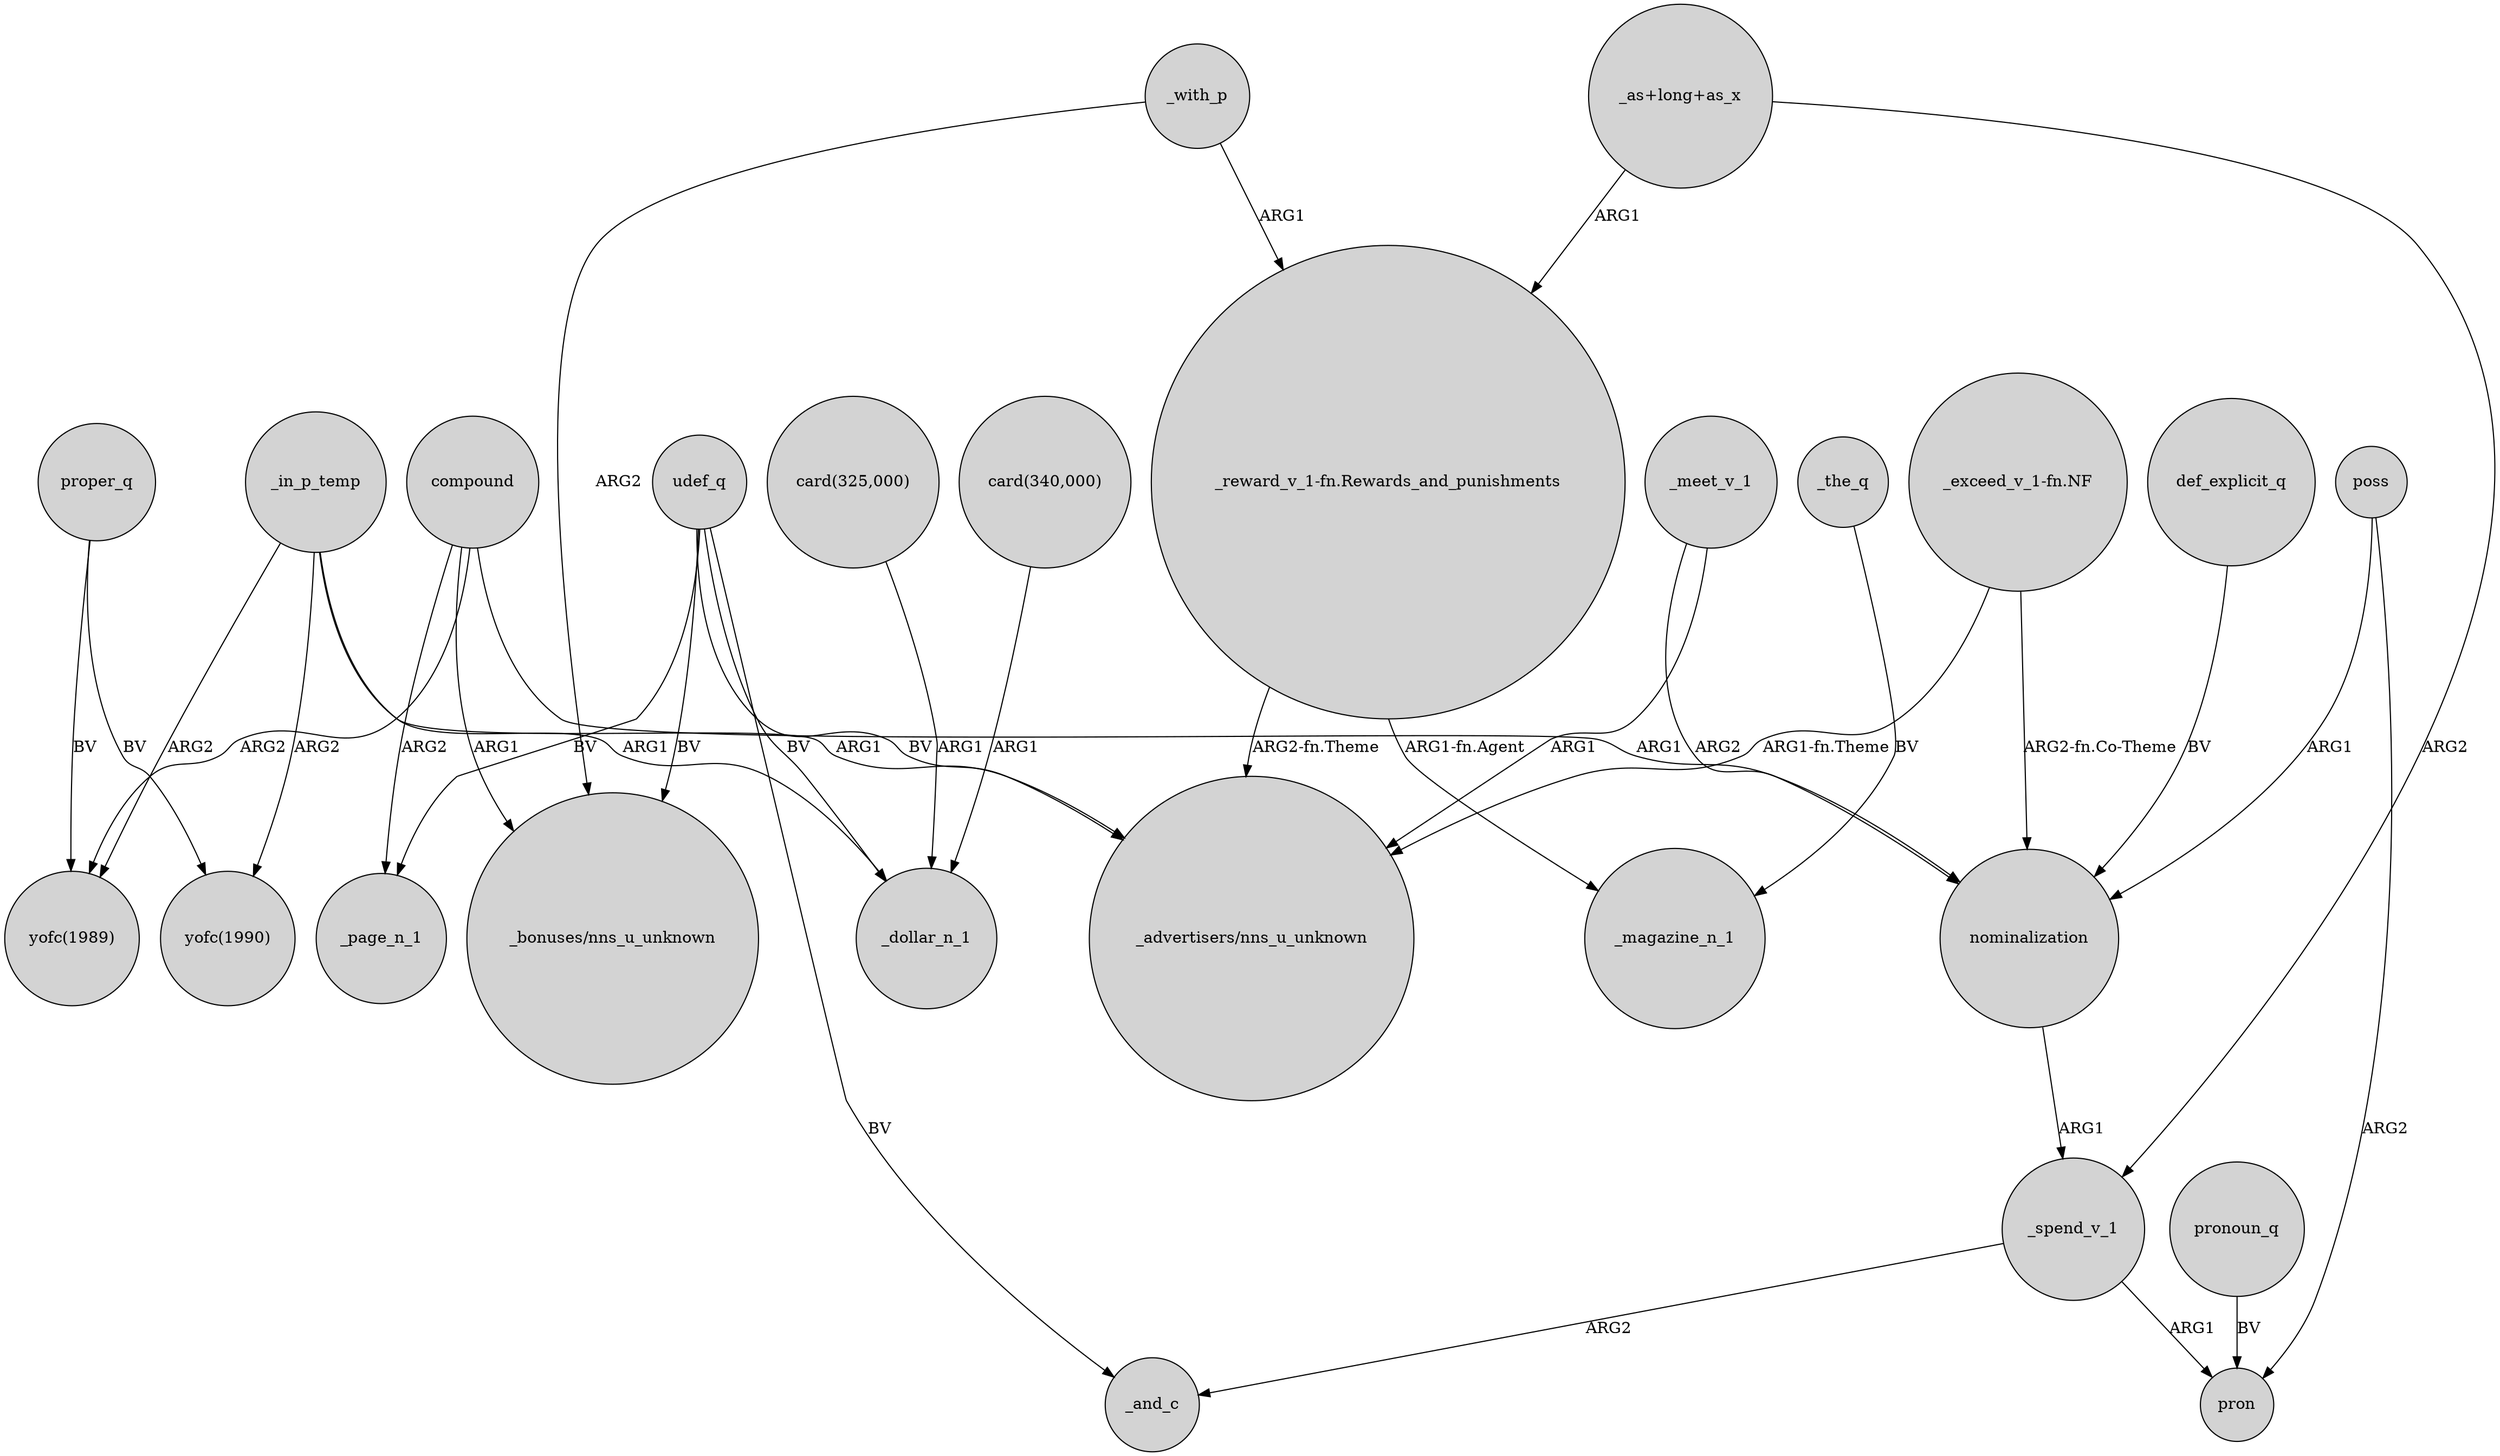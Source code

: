 digraph {
	node [shape=circle style=filled]
	_meet_v_1 -> nominalization [label=ARG2]
	_spend_v_1 -> _and_c [label=ARG2]
	_in_p_temp -> "yofc(1989)" [label=ARG2]
	_spend_v_1 -> pron [label=ARG1]
	poss -> pron [label=ARG2]
	nominalization -> _spend_v_1 [label=ARG1]
	"_as+long+as_x" -> _spend_v_1 [label=ARG2]
	_the_q -> _magazine_n_1 [label=BV]
	"card(325,000)" -> _dollar_n_1 [label=ARG1]
	"_reward_v_1-fn.Rewards_and_punishments" -> _magazine_n_1 [label="ARG1-fn.Agent"]
	_with_p -> "_reward_v_1-fn.Rewards_and_punishments" [label=ARG1]
	_in_p_temp -> "yofc(1990)" [label=ARG2]
	proper_q -> "yofc(1990)" [label=BV]
	"_as+long+as_x" -> "_reward_v_1-fn.Rewards_and_punishments" [label=ARG1]
	_with_p -> "_bonuses/nns_u_unknown" [label=ARG2]
	poss -> nominalization [label=ARG1]
	proper_q -> "yofc(1989)" [label=BV]
	pronoun_q -> pron [label=BV]
	"card(340,000)" -> _dollar_n_1 [label=ARG1]
	_meet_v_1 -> "_advertisers/nns_u_unknown" [label=ARG1]
	compound -> "_bonuses/nns_u_unknown" [label=ARG1]
	udef_q -> "_advertisers/nns_u_unknown" [label=BV]
	_in_p_temp -> "_advertisers/nns_u_unknown" [label=ARG1]
	"_reward_v_1-fn.Rewards_and_punishments" -> "_advertisers/nns_u_unknown" [label="ARG2-fn.Theme"]
	udef_q -> "_bonuses/nns_u_unknown" [label=BV]
	"_exceed_v_1-fn.NF" -> nominalization [label="ARG2-fn.Co-Theme"]
	def_explicit_q -> nominalization [label=BV]
	compound -> _page_n_1 [label=ARG2]
	_in_p_temp -> _dollar_n_1 [label=ARG1]
	"_exceed_v_1-fn.NF" -> "_advertisers/nns_u_unknown" [label="ARG1-fn.Theme"]
	compound -> "yofc(1989)" [label=ARG2]
	udef_q -> _and_c [label=BV]
	udef_q -> _page_n_1 [label=BV]
	compound -> nominalization [label=ARG1]
	udef_q -> _dollar_n_1 [label=BV]
}
